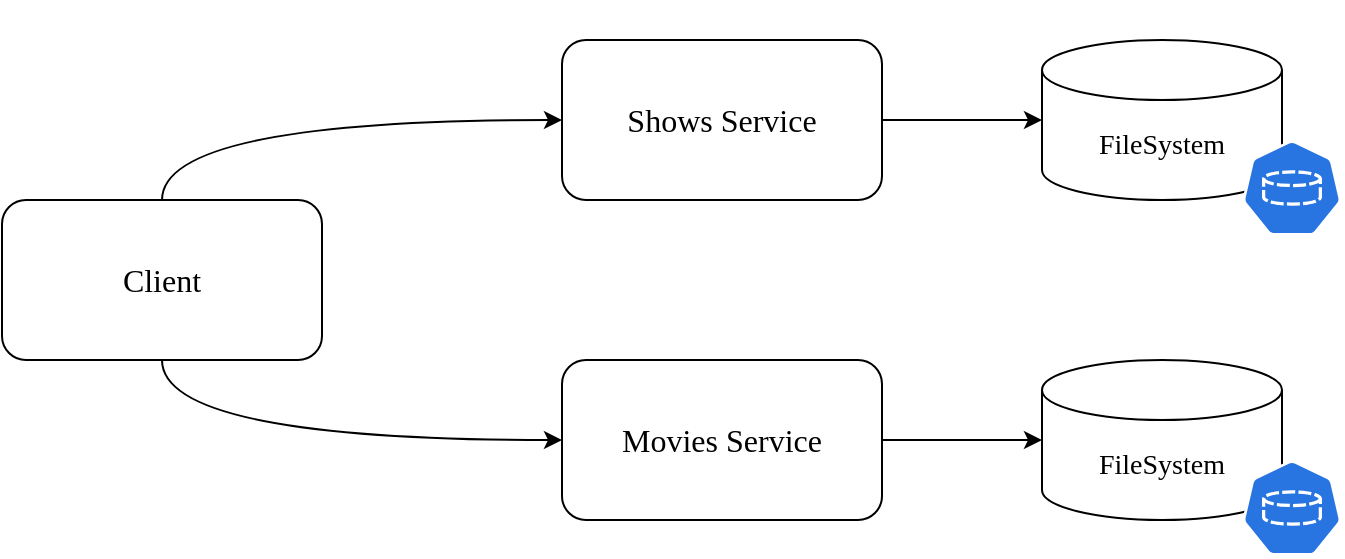 <mxfile>
    <diagram id="NERAmWCLt8BnIEHWWnRV" name="Page-1">
        <mxGraphModel dx="1529" dy="949" grid="1" gridSize="10" guides="1" tooltips="1" connect="1" arrows="1" fold="1" page="1" pageScale="1" pageWidth="850" pageHeight="1100" math="0" shadow="0">
            <root>
                <mxCell id="0"/>
                <mxCell id="1" parent="0"/>
                <mxCell id="17" style="edgeStyle=orthogonalEdgeStyle;curved=1;html=1;fontFamily=Comic Sans MS;fontSize=14;" edge="1" parent="1" source="2" target="13">
                    <mxGeometry relative="1" as="geometry"/>
                </mxCell>
                <mxCell id="2" value="&lt;font face=&quot;Comic Sans MS&quot; size=&quot;3&quot;&gt;Shows Service&lt;/font&gt;" style="rounded=1;whiteSpace=wrap;html=1;" vertex="1" parent="1">
                    <mxGeometry x="320" y="400" width="160" height="80" as="geometry"/>
                </mxCell>
                <mxCell id="16" style="edgeStyle=orthogonalEdgeStyle;curved=1;html=1;fontFamily=Comic Sans MS;fontSize=14;" edge="1" parent="1" source="3" target="14">
                    <mxGeometry relative="1" as="geometry"/>
                </mxCell>
                <mxCell id="3" value="&lt;font face=&quot;Comic Sans MS&quot; size=&quot;3&quot;&gt;Movies Service&lt;/font&gt;" style="rounded=1;whiteSpace=wrap;html=1;" vertex="1" parent="1">
                    <mxGeometry x="320" y="560" width="160" height="80" as="geometry"/>
                </mxCell>
                <mxCell id="7" style="edgeStyle=orthogonalEdgeStyle;html=1;fontFamily=Comic Sans MS;fontSize=14;curved=1;" edge="1" parent="1" source="6" target="2">
                    <mxGeometry relative="1" as="geometry">
                        <Array as="points">
                            <mxPoint x="120" y="440"/>
                        </Array>
                    </mxGeometry>
                </mxCell>
                <mxCell id="8" style="edgeStyle=orthogonalEdgeStyle;curved=1;html=1;fontFamily=Comic Sans MS;fontSize=14;" edge="1" parent="1" source="6" target="3">
                    <mxGeometry relative="1" as="geometry">
                        <Array as="points">
                            <mxPoint x="120" y="600"/>
                        </Array>
                    </mxGeometry>
                </mxCell>
                <mxCell id="6" value="&lt;font face=&quot;Comic Sans MS&quot; size=&quot;3&quot;&gt;Client&lt;/font&gt;" style="rounded=1;whiteSpace=wrap;html=1;" vertex="1" parent="1">
                    <mxGeometry x="40" y="480" width="160" height="80" as="geometry"/>
                </mxCell>
                <mxCell id="13" value="FileSystem" style="shape=cylinder3;whiteSpace=wrap;html=1;boundedLbl=1;backgroundOutline=1;size=15;fontFamily=Comic Sans MS;fontSize=14;" vertex="1" parent="1">
                    <mxGeometry x="560" y="400" width="120" height="80" as="geometry"/>
                </mxCell>
                <mxCell id="4" value="" style="sketch=0;html=1;dashed=0;whitespace=wrap;fillColor=#2875E2;strokeColor=#ffffff;points=[[0.005,0.63,0],[0.1,0.2,0],[0.9,0.2,0],[0.5,0,0],[0.995,0.63,0],[0.72,0.99,0],[0.5,1,0],[0.28,0.99,0]];shape=mxgraph.kubernetes.icon;prIcon=pvc;fontFamily=Comic Sans MS;fontSize=14;" vertex="1" parent="1">
                    <mxGeometry x="660" y="450" width="50" height="48" as="geometry"/>
                </mxCell>
                <mxCell id="14" value="FileSystem" style="shape=cylinder3;whiteSpace=wrap;html=1;boundedLbl=1;backgroundOutline=1;size=15;fontFamily=Comic Sans MS;fontSize=14;" vertex="1" parent="1">
                    <mxGeometry x="560" y="560" width="120" height="80" as="geometry"/>
                </mxCell>
                <mxCell id="15" value="" style="sketch=0;html=1;dashed=0;whitespace=wrap;fillColor=#2875E2;strokeColor=#ffffff;points=[[0.005,0.63,0],[0.1,0.2,0],[0.9,0.2,0],[0.5,0,0],[0.995,0.63,0],[0.72,0.99,0],[0.5,1,0],[0.28,0.99,0]];shape=mxgraph.kubernetes.icon;prIcon=pvc;fontFamily=Comic Sans MS;fontSize=14;" vertex="1" parent="1">
                    <mxGeometry x="660" y="610" width="50" height="48" as="geometry"/>
                </mxCell>
                <mxCell id="19" value="" style="shape=image;verticalLabelPosition=bottom;labelBackgroundColor=#ffffff;verticalAlign=top;aspect=fixed;imageAspect=0;image=https://knative.dev/docs/images/logo/rgb/knative-logo-rgb.png;" vertex="1" parent="1">
                    <mxGeometry x="300" y="540" width="50.48" height="40.77" as="geometry"/>
                </mxCell>
                <mxCell id="20" value="" style="shape=image;verticalLabelPosition=bottom;labelBackgroundColor=#ffffff;verticalAlign=top;aspect=fixed;imageAspect=0;image=https://knative.dev/docs/images/logo/rgb/knative-logo-rgb.png;" vertex="1" parent="1">
                    <mxGeometry x="300" y="380" width="50.48" height="40.77" as="geometry"/>
                </mxCell>
            </root>
        </mxGraphModel>
    </diagram>
</mxfile>